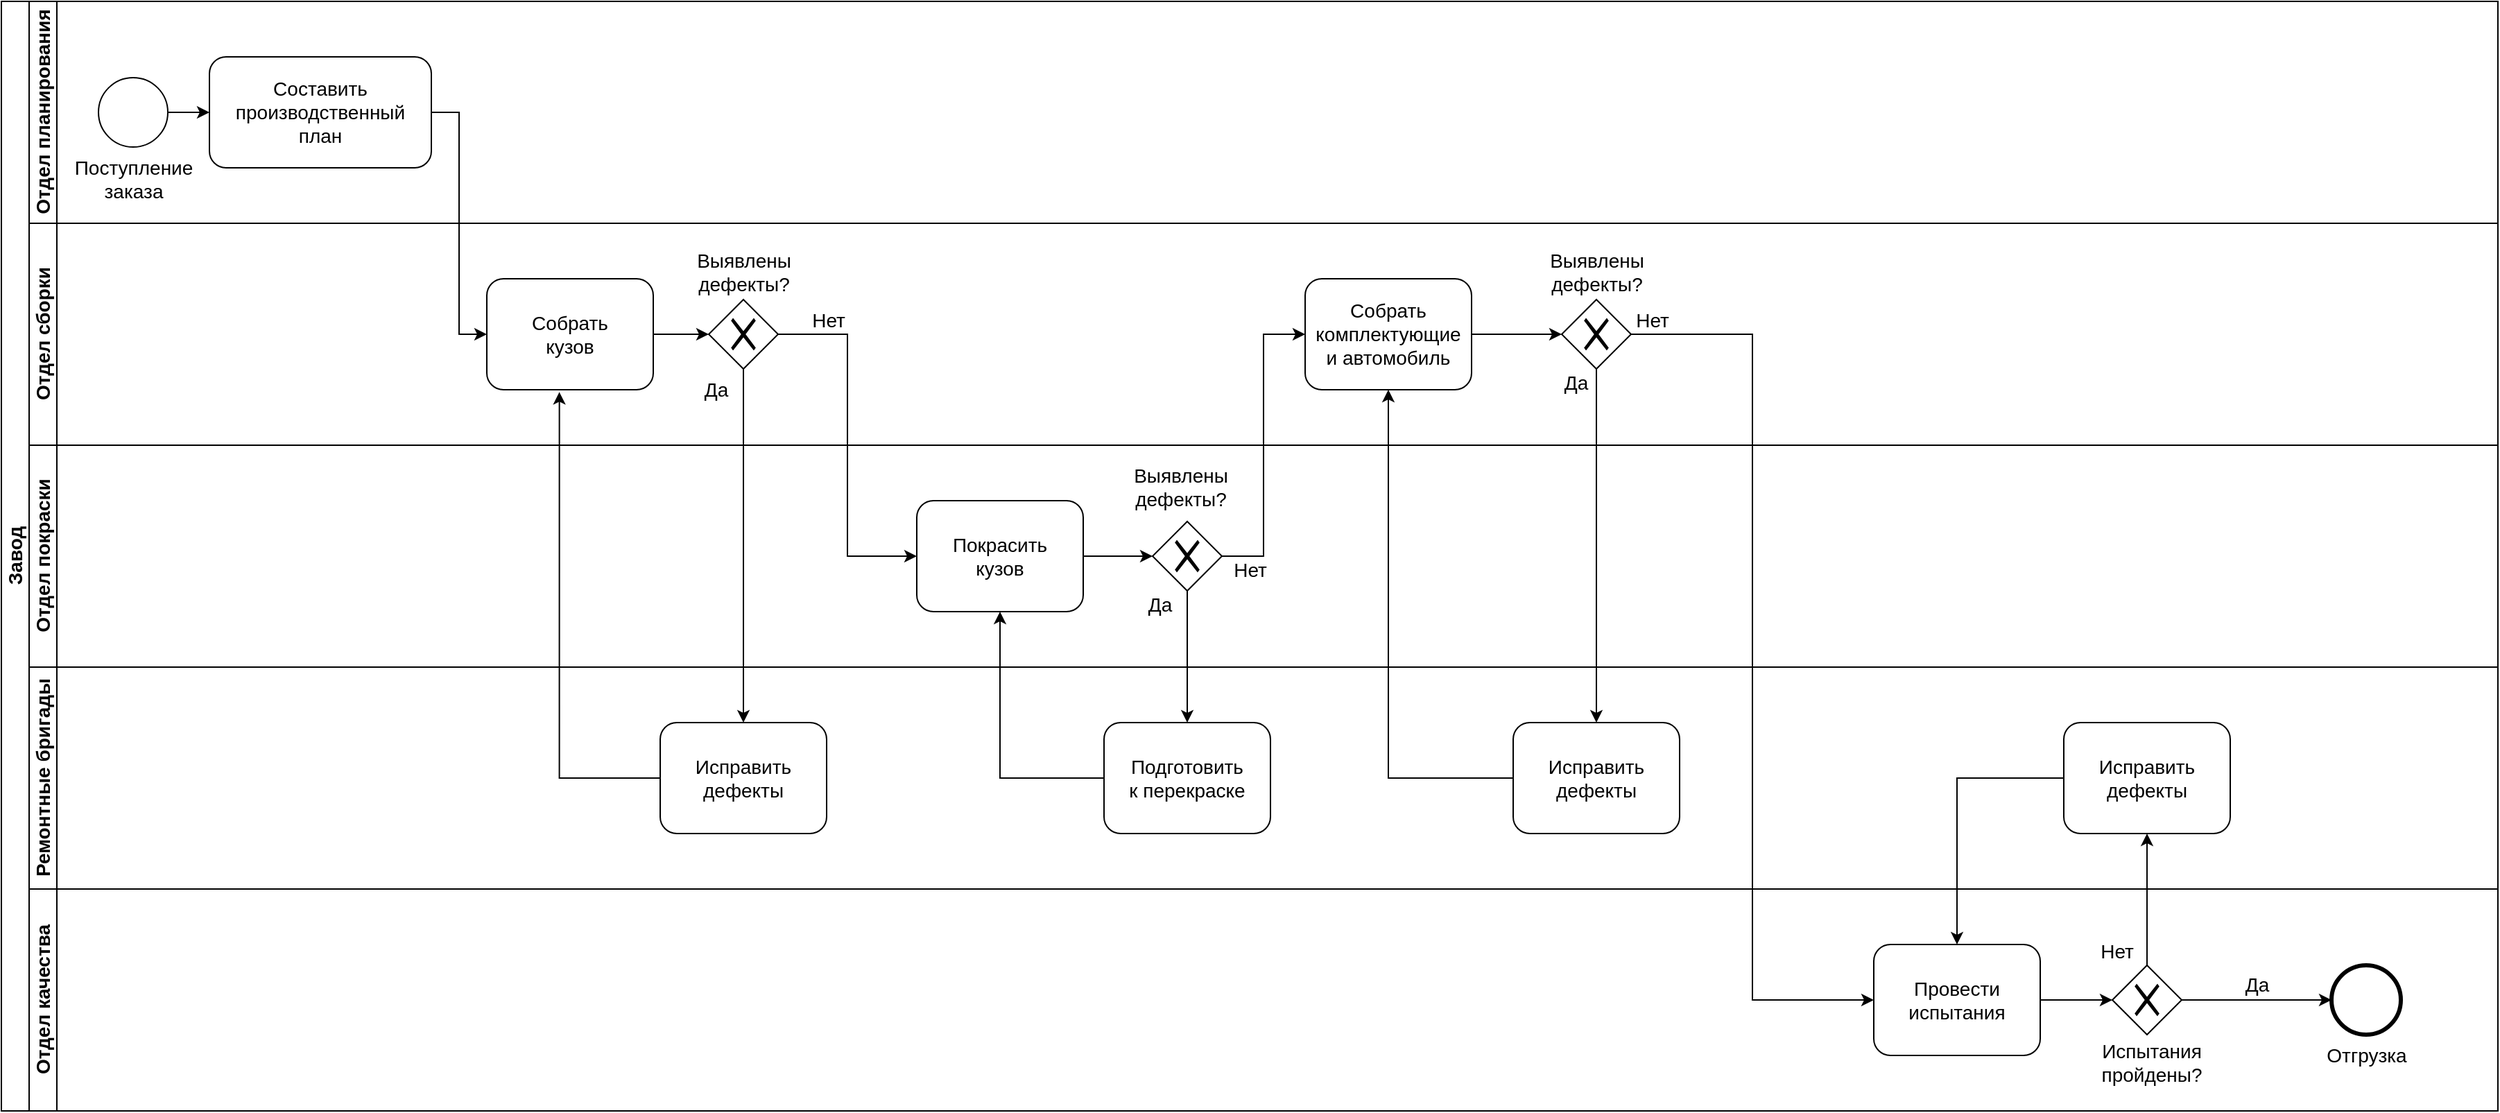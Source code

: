 <mxfile version="12.7.1" type="device"><diagram id="zAQjjZo5-41vxq08FbBb" name="Page-1"><mxGraphModel dx="1673" dy="876" grid="1" gridSize="10" guides="1" tooltips="1" connect="1" arrows="1" fold="1" page="1" pageScale="1" pageWidth="827" pageHeight="1169" math="0" shadow="0"><root><mxCell id="0"/><mxCell id="1" parent="0"/><mxCell id="3NDKgA3OiHR_SN6a3NnH-1" value="Завод" style="swimlane;html=1;horizontal=0;startSize=20;fontSize=14;" vertex="1" parent="1"><mxGeometry x="80" y="80" width="1800" height="800" as="geometry"/></mxCell><mxCell id="3NDKgA3OiHR_SN6a3NnH-5" value="Отдел сборки" style="swimlane;html=1;horizontal=0;startSize=20;fontSize=14;" vertex="1" parent="3NDKgA3OiHR_SN6a3NnH-1"><mxGeometry x="20" y="160" width="1780" height="160" as="geometry"/></mxCell><mxCell id="3NDKgA3OiHR_SN6a3NnH-16" style="edgeStyle=orthogonalEdgeStyle;rounded=0;orthogonalLoop=1;jettySize=auto;html=1;exitX=1;exitY=0.5;exitDx=0;exitDy=0;entryX=0;entryY=0.5;entryDx=0;entryDy=0;fontSize=14;" edge="1" parent="3NDKgA3OiHR_SN6a3NnH-5" source="3NDKgA3OiHR_SN6a3NnH-13" target="3NDKgA3OiHR_SN6a3NnH-15"><mxGeometry relative="1" as="geometry"/></mxCell><mxCell id="3NDKgA3OiHR_SN6a3NnH-13" value="Собрать&lt;br&gt;кузов" style="shape=ext;rounded=1;html=1;whiteSpace=wrap;fontSize=14;" vertex="1" parent="3NDKgA3OiHR_SN6a3NnH-5"><mxGeometry x="330" y="40" width="120" height="80" as="geometry"/></mxCell><mxCell id="3NDKgA3OiHR_SN6a3NnH-15" value="" style="shape=mxgraph.bpmn.shape;html=1;verticalLabelPosition=bottom;labelBackgroundColor=#ffffff;verticalAlign=top;align=center;perimeter=rhombusPerimeter;background=gateway;outlineConnect=0;outline=none;symbol=exclusiveGw;fontSize=14;" vertex="1" parent="3NDKgA3OiHR_SN6a3NnH-5"><mxGeometry x="490" y="55" width="50" height="50" as="geometry"/></mxCell><mxCell id="3NDKgA3OiHR_SN6a3NnH-32" style="edgeStyle=orthogonalEdgeStyle;rounded=0;orthogonalLoop=1;jettySize=auto;html=1;exitX=1;exitY=0.5;exitDx=0;exitDy=0;fontSize=14;" edge="1" parent="3NDKgA3OiHR_SN6a3NnH-5" source="3NDKgA3OiHR_SN6a3NnH-24" target="3NDKgA3OiHR_SN6a3NnH-31"><mxGeometry relative="1" as="geometry"/></mxCell><mxCell id="3NDKgA3OiHR_SN6a3NnH-24" value="Собрать&lt;br&gt;комплектующие&lt;br&gt;и автомобиль" style="shape=ext;rounded=1;html=1;whiteSpace=wrap;fontSize=14;" vertex="1" parent="3NDKgA3OiHR_SN6a3NnH-5"><mxGeometry x="920" y="40" width="120" height="80" as="geometry"/></mxCell><mxCell id="3NDKgA3OiHR_SN6a3NnH-31" value="" style="shape=mxgraph.bpmn.shape;html=1;verticalLabelPosition=bottom;labelBackgroundColor=#ffffff;verticalAlign=top;align=center;perimeter=rhombusPerimeter;background=gateway;outlineConnect=0;outline=none;symbol=exclusiveGw;fontSize=14;" vertex="1" parent="3NDKgA3OiHR_SN6a3NnH-5"><mxGeometry x="1105" y="55" width="50" height="50" as="geometry"/></mxCell><mxCell id="3NDKgA3OiHR_SN6a3NnH-48" value="Выявлены&lt;br&gt;дефекты?" style="text;html=1;align=center;verticalAlign=middle;resizable=0;points=[];autosize=1;fontSize=14;" vertex="1" parent="3NDKgA3OiHR_SN6a3NnH-5"><mxGeometry x="475" y="15" width="80" height="40" as="geometry"/></mxCell><mxCell id="3NDKgA3OiHR_SN6a3NnH-52" value="Выявлены&lt;br&gt;дефекты?" style="text;html=1;align=center;verticalAlign=middle;resizable=0;points=[];autosize=1;fontSize=14;" vertex="1" parent="3NDKgA3OiHR_SN6a3NnH-5"><mxGeometry x="1090" y="15" width="80" height="40" as="geometry"/></mxCell><mxCell id="3NDKgA3OiHR_SN6a3NnH-54" value="Да" style="text;html=1;align=center;verticalAlign=middle;resizable=0;points=[];autosize=1;fontSize=14;" vertex="1" parent="3NDKgA3OiHR_SN6a3NnH-5"><mxGeometry x="480" y="110" width="30" height="20" as="geometry"/></mxCell><mxCell id="3NDKgA3OiHR_SN6a3NnH-58" value="Да" style="text;html=1;align=center;verticalAlign=middle;resizable=0;points=[];autosize=1;fontSize=14;" vertex="1" parent="3NDKgA3OiHR_SN6a3NnH-5"><mxGeometry x="1100" y="105" width="30" height="20" as="geometry"/></mxCell><mxCell id="3NDKgA3OiHR_SN6a3NnH-60" value="Нет" style="text;html=1;align=center;verticalAlign=middle;resizable=0;points=[];autosize=1;fontSize=14;" vertex="1" parent="3NDKgA3OiHR_SN6a3NnH-5"><mxGeometry x="556" y="60" width="40" height="20" as="geometry"/></mxCell><mxCell id="3NDKgA3OiHR_SN6a3NnH-62" value="Нет" style="text;html=1;align=center;verticalAlign=middle;resizable=0;points=[];autosize=1;fontSize=14;" vertex="1" parent="3NDKgA3OiHR_SN6a3NnH-5"><mxGeometry x="1150" y="60" width="40" height="20" as="geometry"/></mxCell><mxCell id="3NDKgA3OiHR_SN6a3NnH-7" value="Отдел покраски" style="swimlane;html=1;horizontal=0;startSize=20;fontSize=14;" vertex="1" parent="3NDKgA3OiHR_SN6a3NnH-1"><mxGeometry x="20" y="320" width="1780" height="160" as="geometry"/></mxCell><mxCell id="3NDKgA3OiHR_SN6a3NnH-26" style="edgeStyle=orthogonalEdgeStyle;rounded=0;orthogonalLoop=1;jettySize=auto;html=1;exitX=1;exitY=0.5;exitDx=0;exitDy=0;entryX=0;entryY=0.5;entryDx=0;entryDy=0;fontSize=14;" edge="1" parent="3NDKgA3OiHR_SN6a3NnH-7" source="3NDKgA3OiHR_SN6a3NnH-20" target="3NDKgA3OiHR_SN6a3NnH-25"><mxGeometry relative="1" as="geometry"/></mxCell><mxCell id="3NDKgA3OiHR_SN6a3NnH-20" value="Покрасить&lt;br&gt;кузов" style="shape=ext;rounded=1;html=1;whiteSpace=wrap;fontSize=14;" vertex="1" parent="3NDKgA3OiHR_SN6a3NnH-7"><mxGeometry x="640" y="40" width="120" height="80" as="geometry"/></mxCell><mxCell id="3NDKgA3OiHR_SN6a3NnH-25" value="" style="shape=mxgraph.bpmn.shape;html=1;verticalLabelPosition=bottom;labelBackgroundColor=#ffffff;verticalAlign=top;align=center;perimeter=rhombusPerimeter;background=gateway;outlineConnect=0;outline=none;symbol=exclusiveGw;fontSize=14;" vertex="1" parent="3NDKgA3OiHR_SN6a3NnH-7"><mxGeometry x="810" y="55" width="50" height="50" as="geometry"/></mxCell><mxCell id="3NDKgA3OiHR_SN6a3NnH-51" value="Выявлены&lt;br&gt;дефекты?" style="text;html=1;align=center;verticalAlign=middle;resizable=0;points=[];autosize=1;fontSize=14;" vertex="1" parent="3NDKgA3OiHR_SN6a3NnH-7"><mxGeometry x="790" y="10" width="80" height="40" as="geometry"/></mxCell><mxCell id="3NDKgA3OiHR_SN6a3NnH-57" value="Да" style="text;html=1;align=center;verticalAlign=middle;resizable=0;points=[];autosize=1;fontSize=14;" vertex="1" parent="3NDKgA3OiHR_SN6a3NnH-7"><mxGeometry x="800" y="105" width="30" height="20" as="geometry"/></mxCell><mxCell id="3NDKgA3OiHR_SN6a3NnH-61" value="Нет" style="text;html=1;align=center;verticalAlign=middle;resizable=0;points=[];autosize=1;fontSize=14;" vertex="1" parent="3NDKgA3OiHR_SN6a3NnH-7"><mxGeometry x="860" y="80" width="40" height="20" as="geometry"/></mxCell><mxCell id="3NDKgA3OiHR_SN6a3NnH-8" value="Ремонтные бригады" style="swimlane;html=1;horizontal=0;startSize=20;fontSize=14;" vertex="1" parent="3NDKgA3OiHR_SN6a3NnH-1"><mxGeometry x="20" y="480" width="1780" height="160" as="geometry"/></mxCell><mxCell id="3NDKgA3OiHR_SN6a3NnH-17" value="Исправить&lt;br&gt;дефекты" style="shape=ext;rounded=1;html=1;whiteSpace=wrap;fontSize=14;" vertex="1" parent="3NDKgA3OiHR_SN6a3NnH-8"><mxGeometry x="455" y="40" width="120" height="80" as="geometry"/></mxCell><mxCell id="3NDKgA3OiHR_SN6a3NnH-28" value="Подготовить&lt;br&gt;к перекраске" style="shape=ext;rounded=1;html=1;whiteSpace=wrap;fontSize=14;" vertex="1" parent="3NDKgA3OiHR_SN6a3NnH-8"><mxGeometry x="775" y="40" width="120" height="80" as="geometry"/></mxCell><mxCell id="3NDKgA3OiHR_SN6a3NnH-33" value="Исправить&lt;br&gt;дефекты" style="shape=ext;rounded=1;html=1;whiteSpace=wrap;fontSize=14;" vertex="1" parent="3NDKgA3OiHR_SN6a3NnH-8"><mxGeometry x="1070" y="40" width="120" height="80" as="geometry"/></mxCell><mxCell id="3NDKgA3OiHR_SN6a3NnH-41" value="Исправить&lt;br&gt;дефекты" style="shape=ext;rounded=1;html=1;whiteSpace=wrap;fontSize=14;" vertex="1" parent="3NDKgA3OiHR_SN6a3NnH-8"><mxGeometry x="1467" y="40" width="120" height="80" as="geometry"/></mxCell><mxCell id="3NDKgA3OiHR_SN6a3NnH-9" value="Отдел качества" style="swimlane;html=1;horizontal=0;startSize=20;fontSize=14;" vertex="1" parent="3NDKgA3OiHR_SN6a3NnH-1"><mxGeometry x="20" y="640" width="1780" height="160" as="geometry"/></mxCell><mxCell id="3NDKgA3OiHR_SN6a3NnH-44" style="edgeStyle=orthogonalEdgeStyle;rounded=0;orthogonalLoop=1;jettySize=auto;html=1;exitX=1;exitY=0.5;exitDx=0;exitDy=0;entryX=0;entryY=0.5;entryDx=0;entryDy=0;fontSize=14;" edge="1" parent="3NDKgA3OiHR_SN6a3NnH-9" source="3NDKgA3OiHR_SN6a3NnH-37" target="3NDKgA3OiHR_SN6a3NnH-40"><mxGeometry relative="1" as="geometry"/></mxCell><mxCell id="3NDKgA3OiHR_SN6a3NnH-37" value="Провести&lt;br&gt;испытания" style="shape=ext;rounded=1;html=1;whiteSpace=wrap;fontSize=14;" vertex="1" parent="3NDKgA3OiHR_SN6a3NnH-9"><mxGeometry x="1330" y="40" width="120" height="80" as="geometry"/></mxCell><mxCell id="3NDKgA3OiHR_SN6a3NnH-47" value="Да" style="edgeStyle=orthogonalEdgeStyle;rounded=0;orthogonalLoop=1;jettySize=auto;html=1;entryX=0;entryY=0.5;entryDx=0;entryDy=0;fontSize=14;labelPosition=center;verticalLabelPosition=top;align=center;verticalAlign=bottom;" edge="1" parent="3NDKgA3OiHR_SN6a3NnH-9" source="3NDKgA3OiHR_SN6a3NnH-40" target="3NDKgA3OiHR_SN6a3NnH-46"><mxGeometry relative="1" as="geometry"/></mxCell><mxCell id="3NDKgA3OiHR_SN6a3NnH-40" value="" style="shape=mxgraph.bpmn.shape;html=1;verticalLabelPosition=bottom;labelBackgroundColor=#ffffff;verticalAlign=top;align=center;perimeter=rhombusPerimeter;background=gateway;outlineConnect=0;outline=none;symbol=exclusiveGw;fontSize=14;" vertex="1" parent="3NDKgA3OiHR_SN6a3NnH-9"><mxGeometry x="1502" y="55" width="50" height="50" as="geometry"/></mxCell><mxCell id="3NDKgA3OiHR_SN6a3NnH-46" value="Отгрузка" style="shape=mxgraph.bpmn.shape;html=1;verticalLabelPosition=bottom;labelBackgroundColor=#ffffff;verticalAlign=top;align=center;perimeter=ellipsePerimeter;outlineConnect=0;outline=end;symbol=general;fontSize=14;" vertex="1" parent="3NDKgA3OiHR_SN6a3NnH-9"><mxGeometry x="1660" y="55" width="50" height="50" as="geometry"/></mxCell><mxCell id="3NDKgA3OiHR_SN6a3NnH-53" value="Испытания&lt;br&gt;пройдены?" style="text;html=1;align=center;verticalAlign=middle;resizable=0;points=[];autosize=1;fontSize=14;" vertex="1" parent="3NDKgA3OiHR_SN6a3NnH-9"><mxGeometry x="1485.24" y="105" width="90" height="40" as="geometry"/></mxCell><mxCell id="3NDKgA3OiHR_SN6a3NnH-63" value="Нет" style="text;html=1;align=center;verticalAlign=middle;resizable=0;points=[];autosize=1;fontSize=14;" vertex="1" parent="3NDKgA3OiHR_SN6a3NnH-9"><mxGeometry x="1485.24" y="35" width="40" height="20" as="geometry"/></mxCell><mxCell id="3NDKgA3OiHR_SN6a3NnH-18" style="edgeStyle=orthogonalEdgeStyle;rounded=0;orthogonalLoop=1;jettySize=auto;html=1;exitX=0.5;exitY=1;exitDx=0;exitDy=0;fontSize=14;" edge="1" parent="3NDKgA3OiHR_SN6a3NnH-1" source="3NDKgA3OiHR_SN6a3NnH-15" target="3NDKgA3OiHR_SN6a3NnH-17"><mxGeometry relative="1" as="geometry"/></mxCell><mxCell id="3NDKgA3OiHR_SN6a3NnH-19" style="edgeStyle=orthogonalEdgeStyle;rounded=0;orthogonalLoop=1;jettySize=auto;html=1;entryX=0.436;entryY=1.021;entryDx=0;entryDy=0;entryPerimeter=0;fontSize=14;" edge="1" parent="3NDKgA3OiHR_SN6a3NnH-1" source="3NDKgA3OiHR_SN6a3NnH-17" target="3NDKgA3OiHR_SN6a3NnH-13"><mxGeometry relative="1" as="geometry"/></mxCell><mxCell id="3NDKgA3OiHR_SN6a3NnH-21" style="edgeStyle=orthogonalEdgeStyle;rounded=0;orthogonalLoop=1;jettySize=auto;html=1;exitX=1;exitY=0.5;exitDx=0;exitDy=0;entryX=0;entryY=0.5;entryDx=0;entryDy=0;fontSize=14;" edge="1" parent="3NDKgA3OiHR_SN6a3NnH-1" source="3NDKgA3OiHR_SN6a3NnH-15" target="3NDKgA3OiHR_SN6a3NnH-20"><mxGeometry relative="1" as="geometry"/></mxCell><mxCell id="3NDKgA3OiHR_SN6a3NnH-27" style="edgeStyle=orthogonalEdgeStyle;rounded=0;orthogonalLoop=1;jettySize=auto;html=1;exitX=1;exitY=0.5;exitDx=0;exitDy=0;entryX=0;entryY=0.5;entryDx=0;entryDy=0;fontSize=14;" edge="1" parent="3NDKgA3OiHR_SN6a3NnH-1" source="3NDKgA3OiHR_SN6a3NnH-25" target="3NDKgA3OiHR_SN6a3NnH-24"><mxGeometry relative="1" as="geometry"/></mxCell><mxCell id="3NDKgA3OiHR_SN6a3NnH-29" style="edgeStyle=orthogonalEdgeStyle;rounded=0;orthogonalLoop=1;jettySize=auto;html=1;exitX=0.5;exitY=1;exitDx=0;exitDy=0;entryX=0.5;entryY=0;entryDx=0;entryDy=0;fontSize=14;" edge="1" parent="3NDKgA3OiHR_SN6a3NnH-1" source="3NDKgA3OiHR_SN6a3NnH-25" target="3NDKgA3OiHR_SN6a3NnH-28"><mxGeometry relative="1" as="geometry"/></mxCell><mxCell id="3NDKgA3OiHR_SN6a3NnH-30" style="edgeStyle=orthogonalEdgeStyle;rounded=0;orthogonalLoop=1;jettySize=auto;html=1;exitX=0;exitY=0.5;exitDx=0;exitDy=0;fontSize=14;" edge="1" parent="3NDKgA3OiHR_SN6a3NnH-1" source="3NDKgA3OiHR_SN6a3NnH-28" target="3NDKgA3OiHR_SN6a3NnH-20"><mxGeometry relative="1" as="geometry"/></mxCell><mxCell id="3NDKgA3OiHR_SN6a3NnH-35" style="edgeStyle=orthogonalEdgeStyle;rounded=0;orthogonalLoop=1;jettySize=auto;html=1;exitX=0.5;exitY=1;exitDx=0;exitDy=0;entryX=0.5;entryY=0;entryDx=0;entryDy=0;fontSize=14;" edge="1" parent="3NDKgA3OiHR_SN6a3NnH-1" source="3NDKgA3OiHR_SN6a3NnH-31" target="3NDKgA3OiHR_SN6a3NnH-33"><mxGeometry relative="1" as="geometry"/></mxCell><mxCell id="3NDKgA3OiHR_SN6a3NnH-36" style="edgeStyle=orthogonalEdgeStyle;rounded=0;orthogonalLoop=1;jettySize=auto;html=1;exitX=0;exitY=0.5;exitDx=0;exitDy=0;entryX=0.5;entryY=1;entryDx=0;entryDy=0;fontSize=14;" edge="1" parent="3NDKgA3OiHR_SN6a3NnH-1" source="3NDKgA3OiHR_SN6a3NnH-33" target="3NDKgA3OiHR_SN6a3NnH-24"><mxGeometry relative="1" as="geometry"/></mxCell><mxCell id="3NDKgA3OiHR_SN6a3NnH-39" style="edgeStyle=orthogonalEdgeStyle;rounded=0;orthogonalLoop=1;jettySize=auto;html=1;entryX=0;entryY=0.5;entryDx=0;entryDy=0;fontSize=14;" edge="1" parent="3NDKgA3OiHR_SN6a3NnH-1" source="3NDKgA3OiHR_SN6a3NnH-31" target="3NDKgA3OiHR_SN6a3NnH-37"><mxGeometry relative="1" as="geometry"/></mxCell><mxCell id="3NDKgA3OiHR_SN6a3NnH-43" style="edgeStyle=orthogonalEdgeStyle;rounded=0;orthogonalLoop=1;jettySize=auto;html=1;exitX=0.5;exitY=0;exitDx=0;exitDy=0;entryX=0.5;entryY=1;entryDx=0;entryDy=0;fontSize=14;" edge="1" parent="3NDKgA3OiHR_SN6a3NnH-1" source="3NDKgA3OiHR_SN6a3NnH-40" target="3NDKgA3OiHR_SN6a3NnH-41"><mxGeometry relative="1" as="geometry"/></mxCell><mxCell id="3NDKgA3OiHR_SN6a3NnH-45" style="edgeStyle=orthogonalEdgeStyle;rounded=0;orthogonalLoop=1;jettySize=auto;html=1;exitX=0;exitY=0.5;exitDx=0;exitDy=0;entryX=0.5;entryY=0;entryDx=0;entryDy=0;fontSize=14;" edge="1" parent="3NDKgA3OiHR_SN6a3NnH-1" source="3NDKgA3OiHR_SN6a3NnH-41" target="3NDKgA3OiHR_SN6a3NnH-37"><mxGeometry relative="1" as="geometry"/></mxCell><mxCell id="3NDKgA3OiHR_SN6a3NnH-10" value="Поступление&lt;br&gt;заказа" style="shape=mxgraph.bpmn.shape;html=1;verticalLabelPosition=bottom;labelBackgroundColor=#ffffff;verticalAlign=top;align=center;perimeter=ellipsePerimeter;outlineConnect=0;outline=standard;symbol=general;fontSize=14;" vertex="1" parent="3NDKgA3OiHR_SN6a3NnH-1"><mxGeometry x="70" y="55" width="50" height="50" as="geometry"/></mxCell><mxCell id="3NDKgA3OiHR_SN6a3NnH-3" value="Отдел планирования" style="swimlane;html=1;horizontal=0;startSize=20;fontSize=14;" vertex="1" parent="1"><mxGeometry x="100" y="80" width="1780" height="160" as="geometry"/></mxCell><mxCell id="3NDKgA3OiHR_SN6a3NnH-11" value="Составить&lt;br&gt;производственный&lt;br&gt;план" style="shape=ext;rounded=1;html=1;whiteSpace=wrap;fontSize=14;" vertex="1" parent="3NDKgA3OiHR_SN6a3NnH-3"><mxGeometry x="130" y="40" width="160" height="80" as="geometry"/></mxCell><mxCell id="3NDKgA3OiHR_SN6a3NnH-14" style="edgeStyle=orthogonalEdgeStyle;rounded=0;orthogonalLoop=1;jettySize=auto;html=1;entryX=0;entryY=0.5;entryDx=0;entryDy=0;fontSize=14;" edge="1" parent="1" source="3NDKgA3OiHR_SN6a3NnH-11" target="3NDKgA3OiHR_SN6a3NnH-13"><mxGeometry relative="1" as="geometry"/></mxCell><mxCell id="3NDKgA3OiHR_SN6a3NnH-12" style="edgeStyle=orthogonalEdgeStyle;rounded=0;orthogonalLoop=1;jettySize=auto;html=1;entryX=0;entryY=0.5;entryDx=0;entryDy=0;fontSize=14;" edge="1" parent="1" source="3NDKgA3OiHR_SN6a3NnH-10" target="3NDKgA3OiHR_SN6a3NnH-11"><mxGeometry relative="1" as="geometry"/></mxCell></root></mxGraphModel></diagram></mxfile>